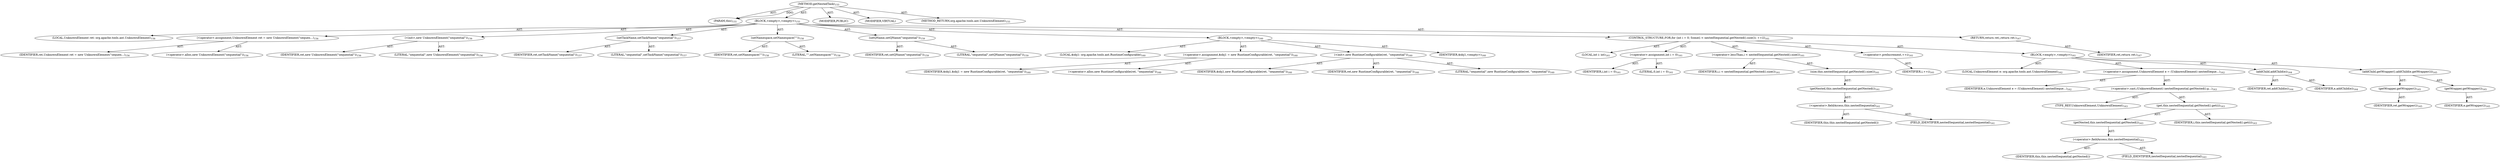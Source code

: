 digraph "getNestedTask" {  
"111669149702" [label = <(METHOD,getNestedTask)<SUB>155</SUB>> ]
"115964117011" [label = <(PARAM,this)<SUB>155</SUB>> ]
"25769803787" [label = <(BLOCK,&lt;empty&gt;,&lt;empty&gt;)<SUB>155</SUB>> ]
"94489280516" [label = <(LOCAL,UnknownElement ret: org.apache.tools.ant.UnknownElement)<SUB>156</SUB>> ]
"30064771114" [label = <(&lt;operator&gt;.assignment,UnknownElement ret = new UnknownElement(&quot;sequen...)<SUB>156</SUB>> ]
"68719476781" [label = <(IDENTIFIER,ret,UnknownElement ret = new UnknownElement(&quot;sequen...)<SUB>156</SUB>> ]
"30064771115" [label = <(&lt;operator&gt;.alloc,new UnknownElement(&quot;sequential&quot;))<SUB>156</SUB>> ]
"30064771116" [label = <(&lt;init&gt;,new UnknownElement(&quot;sequential&quot;))<SUB>156</SUB>> ]
"68719476782" [label = <(IDENTIFIER,ret,new UnknownElement(&quot;sequential&quot;))<SUB>156</SUB>> ]
"90194313222" [label = <(LITERAL,&quot;sequential&quot;,new UnknownElement(&quot;sequential&quot;))<SUB>156</SUB>> ]
"30064771117" [label = <(setTaskName,setTaskName(&quot;sequential&quot;))<SUB>157</SUB>> ]
"68719476783" [label = <(IDENTIFIER,ret,setTaskName(&quot;sequential&quot;))<SUB>157</SUB>> ]
"90194313223" [label = <(LITERAL,&quot;sequential&quot;,setTaskName(&quot;sequential&quot;))<SUB>157</SUB>> ]
"30064771118" [label = <(setNamespace,setNamespace(&quot;&quot;))<SUB>158</SUB>> ]
"68719476784" [label = <(IDENTIFIER,ret,setNamespace(&quot;&quot;))<SUB>158</SUB>> ]
"90194313224" [label = <(LITERAL,&quot;&quot;,setNamespace(&quot;&quot;))<SUB>158</SUB>> ]
"30064771119" [label = <(setQName,setQName(&quot;sequential&quot;))<SUB>159</SUB>> ]
"68719476785" [label = <(IDENTIFIER,ret,setQName(&quot;sequential&quot;))<SUB>159</SUB>> ]
"90194313225" [label = <(LITERAL,&quot;sequential&quot;,setQName(&quot;sequential&quot;))<SUB>159</SUB>> ]
"25769803788" [label = <(BLOCK,&lt;empty&gt;,&lt;empty&gt;)<SUB>160</SUB>> ]
"94489280517" [label = <(LOCAL,$obj1: org.apache.tools.ant.RuntimeConfigurable)<SUB>160</SUB>> ]
"30064771120" [label = <(&lt;operator&gt;.assignment,$obj1 = new RuntimeConfigurable(ret, &quot;sequential&quot;))<SUB>160</SUB>> ]
"68719476786" [label = <(IDENTIFIER,$obj1,$obj1 = new RuntimeConfigurable(ret, &quot;sequential&quot;))<SUB>160</SUB>> ]
"30064771121" [label = <(&lt;operator&gt;.alloc,new RuntimeConfigurable(ret, &quot;sequential&quot;))<SUB>160</SUB>> ]
"30064771122" [label = <(&lt;init&gt;,new RuntimeConfigurable(ret, &quot;sequential&quot;))<SUB>160</SUB>> ]
"68719476787" [label = <(IDENTIFIER,$obj1,new RuntimeConfigurable(ret, &quot;sequential&quot;))<SUB>160</SUB>> ]
"68719476788" [label = <(IDENTIFIER,ret,new RuntimeConfigurable(ret, &quot;sequential&quot;))<SUB>160</SUB>> ]
"90194313226" [label = <(LITERAL,&quot;sequential&quot;,new RuntimeConfigurable(ret, &quot;sequential&quot;))<SUB>160</SUB>> ]
"68719476789" [label = <(IDENTIFIER,$obj1,&lt;empty&gt;)<SUB>160</SUB>> ]
"47244640260" [label = <(CONTROL_STRUCTURE,FOR,for (int i = 0; Some(i &lt; nestedSequential.getNested().size()); ++i))<SUB>161</SUB>> ]
"94489280518" [label = <(LOCAL,int i: int)<SUB>161</SUB>> ]
"30064771123" [label = <(&lt;operator&gt;.assignment,int i = 0)<SUB>161</SUB>> ]
"68719476790" [label = <(IDENTIFIER,i,int i = 0)<SUB>161</SUB>> ]
"90194313227" [label = <(LITERAL,0,int i = 0)<SUB>161</SUB>> ]
"30064771124" [label = <(&lt;operator&gt;.lessThan,i &lt; nestedSequential.getNested().size())<SUB>161</SUB>> ]
"68719476791" [label = <(IDENTIFIER,i,i &lt; nestedSequential.getNested().size())<SUB>161</SUB>> ]
"30064771125" [label = <(size,this.nestedSequential.getNested().size())<SUB>161</SUB>> ]
"30064771126" [label = <(getNested,this.nestedSequential.getNested())<SUB>161</SUB>> ]
"30064771127" [label = <(&lt;operator&gt;.fieldAccess,this.nestedSequential)<SUB>161</SUB>> ]
"68719476792" [label = <(IDENTIFIER,this,this.nestedSequential.getNested())> ]
"55834574862" [label = <(FIELD_IDENTIFIER,nestedSequential,nestedSequential)<SUB>161</SUB>> ]
"30064771128" [label = <(&lt;operator&gt;.preIncrement,++i)<SUB>161</SUB>> ]
"68719476793" [label = <(IDENTIFIER,i,++i)<SUB>161</SUB>> ]
"25769803789" [label = <(BLOCK,&lt;empty&gt;,&lt;empty&gt;)<SUB>161</SUB>> ]
"94489280519" [label = <(LOCAL,UnknownElement e: org.apache.tools.ant.UnknownElement)<SUB>162</SUB>> ]
"30064771129" [label = <(&lt;operator&gt;.assignment,UnknownElement e = (UnknownElement) nestedSeque...)<SUB>162</SUB>> ]
"68719476794" [label = <(IDENTIFIER,e,UnknownElement e = (UnknownElement) nestedSeque...)<SUB>162</SUB>> ]
"30064771130" [label = <(&lt;operator&gt;.cast,(UnknownElement) nestedSequential.getNested().g...)<SUB>163</SUB>> ]
"180388626434" [label = <(TYPE_REF,UnknownElement,UnknownElement)<SUB>163</SUB>> ]
"30064771131" [label = <(get,this.nestedSequential.getNested().get(i))<SUB>163</SUB>> ]
"30064771132" [label = <(getNested,this.nestedSequential.getNested())<SUB>163</SUB>> ]
"30064771133" [label = <(&lt;operator&gt;.fieldAccess,this.nestedSequential)<SUB>163</SUB>> ]
"68719476795" [label = <(IDENTIFIER,this,this.nestedSequential.getNested())> ]
"55834574863" [label = <(FIELD_IDENTIFIER,nestedSequential,nestedSequential)<SUB>163</SUB>> ]
"68719476796" [label = <(IDENTIFIER,i,this.nestedSequential.getNested().get(i))<SUB>163</SUB>> ]
"30064771134" [label = <(addChild,addChild(e))<SUB>164</SUB>> ]
"68719476797" [label = <(IDENTIFIER,ret,addChild(e))<SUB>164</SUB>> ]
"68719476798" [label = <(IDENTIFIER,e,addChild(e))<SUB>164</SUB>> ]
"30064771135" [label = <(addChild,getWrapper().addChild(e.getWrapper()))<SUB>165</SUB>> ]
"30064771136" [label = <(getWrapper,getWrapper())<SUB>165</SUB>> ]
"68719476799" [label = <(IDENTIFIER,ret,getWrapper())<SUB>165</SUB>> ]
"30064771137" [label = <(getWrapper,getWrapper())<SUB>165</SUB>> ]
"68719476800" [label = <(IDENTIFIER,e,getWrapper())<SUB>165</SUB>> ]
"146028888069" [label = <(RETURN,return ret;,return ret;)<SUB>167</SUB>> ]
"68719476801" [label = <(IDENTIFIER,ret,return ret;)<SUB>167</SUB>> ]
"133143986194" [label = <(MODIFIER,PUBLIC)> ]
"133143986195" [label = <(MODIFIER,VIRTUAL)> ]
"128849018886" [label = <(METHOD_RETURN,org.apache.tools.ant.UnknownElement)<SUB>155</SUB>> ]
  "111669149702" -> "115964117011"  [ label = "AST: "] 
  "111669149702" -> "25769803787"  [ label = "AST: "] 
  "111669149702" -> "133143986194"  [ label = "AST: "] 
  "111669149702" -> "133143986195"  [ label = "AST: "] 
  "111669149702" -> "128849018886"  [ label = "AST: "] 
  "25769803787" -> "94489280516"  [ label = "AST: "] 
  "25769803787" -> "30064771114"  [ label = "AST: "] 
  "25769803787" -> "30064771116"  [ label = "AST: "] 
  "25769803787" -> "30064771117"  [ label = "AST: "] 
  "25769803787" -> "30064771118"  [ label = "AST: "] 
  "25769803787" -> "30064771119"  [ label = "AST: "] 
  "25769803787" -> "25769803788"  [ label = "AST: "] 
  "25769803787" -> "47244640260"  [ label = "AST: "] 
  "25769803787" -> "146028888069"  [ label = "AST: "] 
  "30064771114" -> "68719476781"  [ label = "AST: "] 
  "30064771114" -> "30064771115"  [ label = "AST: "] 
  "30064771116" -> "68719476782"  [ label = "AST: "] 
  "30064771116" -> "90194313222"  [ label = "AST: "] 
  "30064771117" -> "68719476783"  [ label = "AST: "] 
  "30064771117" -> "90194313223"  [ label = "AST: "] 
  "30064771118" -> "68719476784"  [ label = "AST: "] 
  "30064771118" -> "90194313224"  [ label = "AST: "] 
  "30064771119" -> "68719476785"  [ label = "AST: "] 
  "30064771119" -> "90194313225"  [ label = "AST: "] 
  "25769803788" -> "94489280517"  [ label = "AST: "] 
  "25769803788" -> "30064771120"  [ label = "AST: "] 
  "25769803788" -> "30064771122"  [ label = "AST: "] 
  "25769803788" -> "68719476789"  [ label = "AST: "] 
  "30064771120" -> "68719476786"  [ label = "AST: "] 
  "30064771120" -> "30064771121"  [ label = "AST: "] 
  "30064771122" -> "68719476787"  [ label = "AST: "] 
  "30064771122" -> "68719476788"  [ label = "AST: "] 
  "30064771122" -> "90194313226"  [ label = "AST: "] 
  "47244640260" -> "94489280518"  [ label = "AST: "] 
  "47244640260" -> "30064771123"  [ label = "AST: "] 
  "47244640260" -> "30064771124"  [ label = "AST: "] 
  "47244640260" -> "30064771128"  [ label = "AST: "] 
  "47244640260" -> "25769803789"  [ label = "AST: "] 
  "30064771123" -> "68719476790"  [ label = "AST: "] 
  "30064771123" -> "90194313227"  [ label = "AST: "] 
  "30064771124" -> "68719476791"  [ label = "AST: "] 
  "30064771124" -> "30064771125"  [ label = "AST: "] 
  "30064771125" -> "30064771126"  [ label = "AST: "] 
  "30064771126" -> "30064771127"  [ label = "AST: "] 
  "30064771127" -> "68719476792"  [ label = "AST: "] 
  "30064771127" -> "55834574862"  [ label = "AST: "] 
  "30064771128" -> "68719476793"  [ label = "AST: "] 
  "25769803789" -> "94489280519"  [ label = "AST: "] 
  "25769803789" -> "30064771129"  [ label = "AST: "] 
  "25769803789" -> "30064771134"  [ label = "AST: "] 
  "25769803789" -> "30064771135"  [ label = "AST: "] 
  "30064771129" -> "68719476794"  [ label = "AST: "] 
  "30064771129" -> "30064771130"  [ label = "AST: "] 
  "30064771130" -> "180388626434"  [ label = "AST: "] 
  "30064771130" -> "30064771131"  [ label = "AST: "] 
  "30064771131" -> "30064771132"  [ label = "AST: "] 
  "30064771131" -> "68719476796"  [ label = "AST: "] 
  "30064771132" -> "30064771133"  [ label = "AST: "] 
  "30064771133" -> "68719476795"  [ label = "AST: "] 
  "30064771133" -> "55834574863"  [ label = "AST: "] 
  "30064771134" -> "68719476797"  [ label = "AST: "] 
  "30064771134" -> "68719476798"  [ label = "AST: "] 
  "30064771135" -> "30064771136"  [ label = "AST: "] 
  "30064771135" -> "30064771137"  [ label = "AST: "] 
  "30064771136" -> "68719476799"  [ label = "AST: "] 
  "30064771137" -> "68719476800"  [ label = "AST: "] 
  "146028888069" -> "68719476801"  [ label = "AST: "] 
  "111669149702" -> "115964117011"  [ label = "DDG: "] 
}
